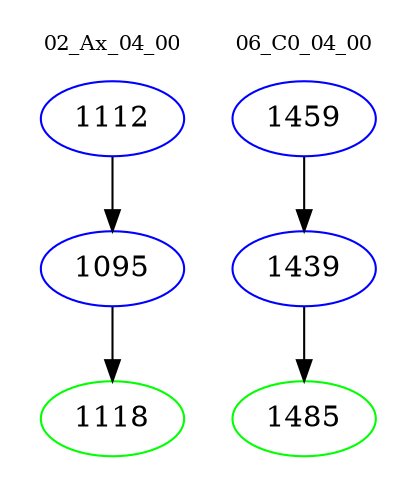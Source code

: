 digraph{
subgraph cluster_0 {
color = white
label = "02_Ax_04_00";
fontsize=10;
T0_1112 [label="1112", color="blue"]
T0_1112 -> T0_1095 [color="black"]
T0_1095 [label="1095", color="blue"]
T0_1095 -> T0_1118 [color="black"]
T0_1118 [label="1118", color="green"]
}
subgraph cluster_1 {
color = white
label = "06_C0_04_00";
fontsize=10;
T1_1459 [label="1459", color="blue"]
T1_1459 -> T1_1439 [color="black"]
T1_1439 [label="1439", color="blue"]
T1_1439 -> T1_1485 [color="black"]
T1_1485 [label="1485", color="green"]
}
}
